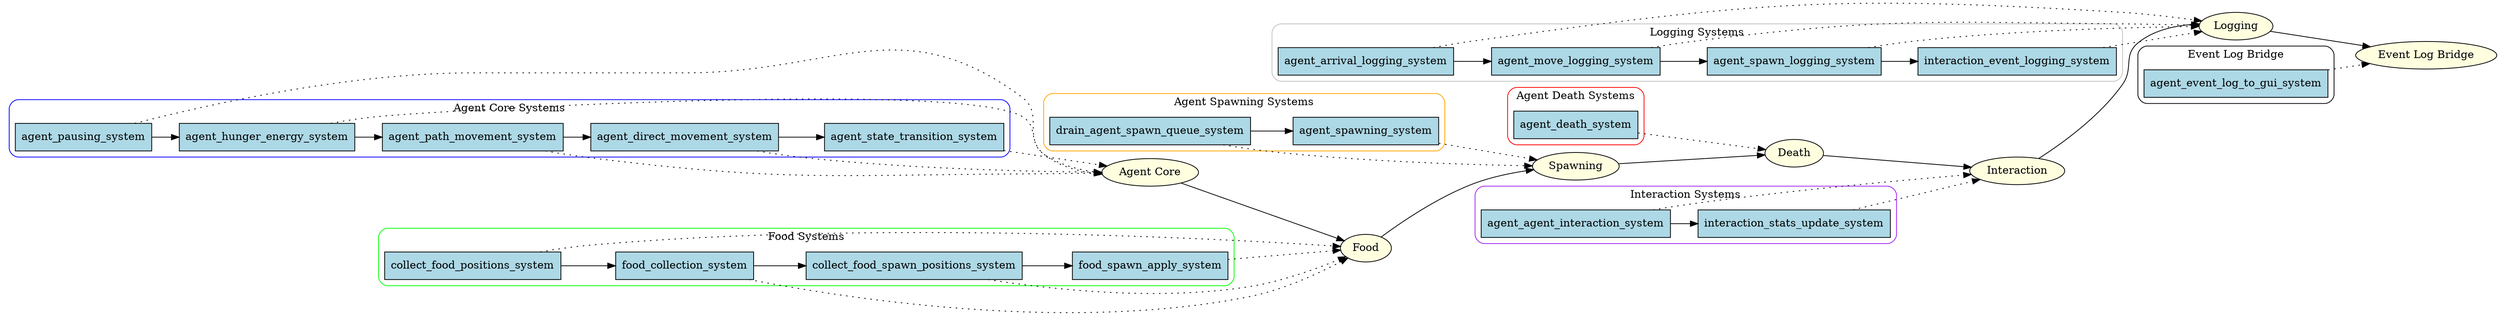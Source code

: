 digraph ecs_schedule_stages {
    rankdir=LR;
    node [shape=box, style=filled, fillcolor=lightblue];
    subgraph cluster_agent_core {
        label="Agent Core Systems";
        color=blue;
        "agent_pausing_system" -> "agent_hunger_energy_system" -> "agent_path_movement_system" -> "agent_direct_movement_system" -> "agent_state_transition_system";
        style=rounded;
    }
    subgraph cluster_food {
        label="Food Systems";
        color=green;
        "collect_food_positions_system" -> "food_collection_system" -> "collect_food_spawn_positions_system" -> "food_spawn_apply_system";
        style=rounded;
    }
    subgraph cluster_spawning {
        label="Agent Spawning Systems";
        color=orange;
        "drain_agent_spawn_queue_system" -> "agent_spawning_system";
        style=rounded;
    }
    subgraph cluster_death {
        label="Agent Death Systems";
        color=red;
        "agent_death_system";
        style=rounded;
    }
    subgraph cluster_interaction {
        label="Interaction Systems";
        color=purple;
        "agent_agent_interaction_system" -> "interaction_stats_update_system";
        style=rounded;
    }
    subgraph cluster_logging {
        label="Logging Systems";
        color=gray;
        "agent_arrival_logging_system" -> "agent_move_logging_system" -> "agent_spawn_logging_system" -> "interaction_event_logging_system";
        style=rounded;
    }
    subgraph cluster_event_log_bridge {
        label="Event Log Bridge";
        color=black;
        "agent_event_log_to_gui_system";
        style=rounded;
    }
    // Stage sequencing (approximate, based on flushes)
    "agent_core_stage" [label="Agent Core", shape=ellipse, fillcolor=lightyellow];
    "food_stage" [label="Food", shape=ellipse, fillcolor=lightyellow];
    "spawning_stage" [label="Spawning", shape=ellipse, fillcolor=lightyellow];
    "death_stage" [label="Death", shape=ellipse, fillcolor=lightyellow];
    "interaction_stage" [label="Interaction", shape=ellipse, fillcolor=lightyellow];
    "logging_stage" [label="Logging", shape=ellipse, fillcolor=lightyellow];
    "event_log_bridge_stage" [label="Event Log Bridge", shape=ellipse, fillcolor=lightyellow];
    "agent_core_stage" -> "food_stage" -> "spawning_stage" -> "death_stage" -> "interaction_stage" -> "logging_stage" -> "event_log_bridge_stage";
    // Connect clusters to stages
    "agent_pausing_system" -> "agent_core_stage" [style=dotted];
    "agent_hunger_energy_system" -> "agent_core_stage" [style=dotted];
    "agent_path_movement_system" -> "agent_core_stage" [style=dotted];
    "agent_direct_movement_system" -> "agent_core_stage" [style=dotted];
    "agent_state_transition_system" -> "agent_core_stage" [style=dotted];
    "collect_food_positions_system" -> "food_stage" [style=dotted];
    "food_collection_system" -> "food_stage" [style=dotted];
    "collect_food_spawn_positions_system" -> "food_stage" [style=dotted];
    "food_spawn_apply_system" -> "food_stage" [style=dotted];
    "drain_agent_spawn_queue_system" -> "spawning_stage" [style=dotted];
    "agent_spawning_system" -> "spawning_stage" [style=dotted];
    "agent_death_system" -> "death_stage" [style=dotted];
    "agent_agent_interaction_system" -> "interaction_stage" [style=dotted];
    "interaction_stats_update_system" -> "interaction_stage" [style=dotted];
    "agent_arrival_logging_system" -> "logging_stage" [style=dotted];
    "agent_move_logging_system" -> "logging_stage" [style=dotted];
    "agent_spawn_logging_system" -> "logging_stage" [style=dotted];
    "interaction_event_logging_system" -> "logging_stage" [style=dotted];
    "agent_event_log_to_gui_system" -> "event_log_bridge_stage" [style=dotted];
}
